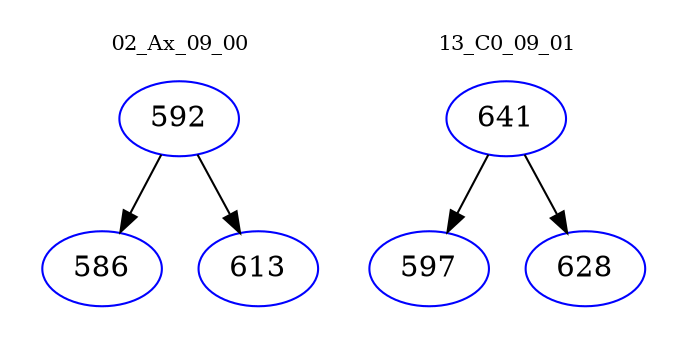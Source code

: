 digraph{
subgraph cluster_0 {
color = white
label = "02_Ax_09_00";
fontsize=10;
T0_592 [label="592", color="blue"]
T0_592 -> T0_586 [color="black"]
T0_586 [label="586", color="blue"]
T0_592 -> T0_613 [color="black"]
T0_613 [label="613", color="blue"]
}
subgraph cluster_1 {
color = white
label = "13_C0_09_01";
fontsize=10;
T1_641 [label="641", color="blue"]
T1_641 -> T1_597 [color="black"]
T1_597 [label="597", color="blue"]
T1_641 -> T1_628 [color="black"]
T1_628 [label="628", color="blue"]
}
}
